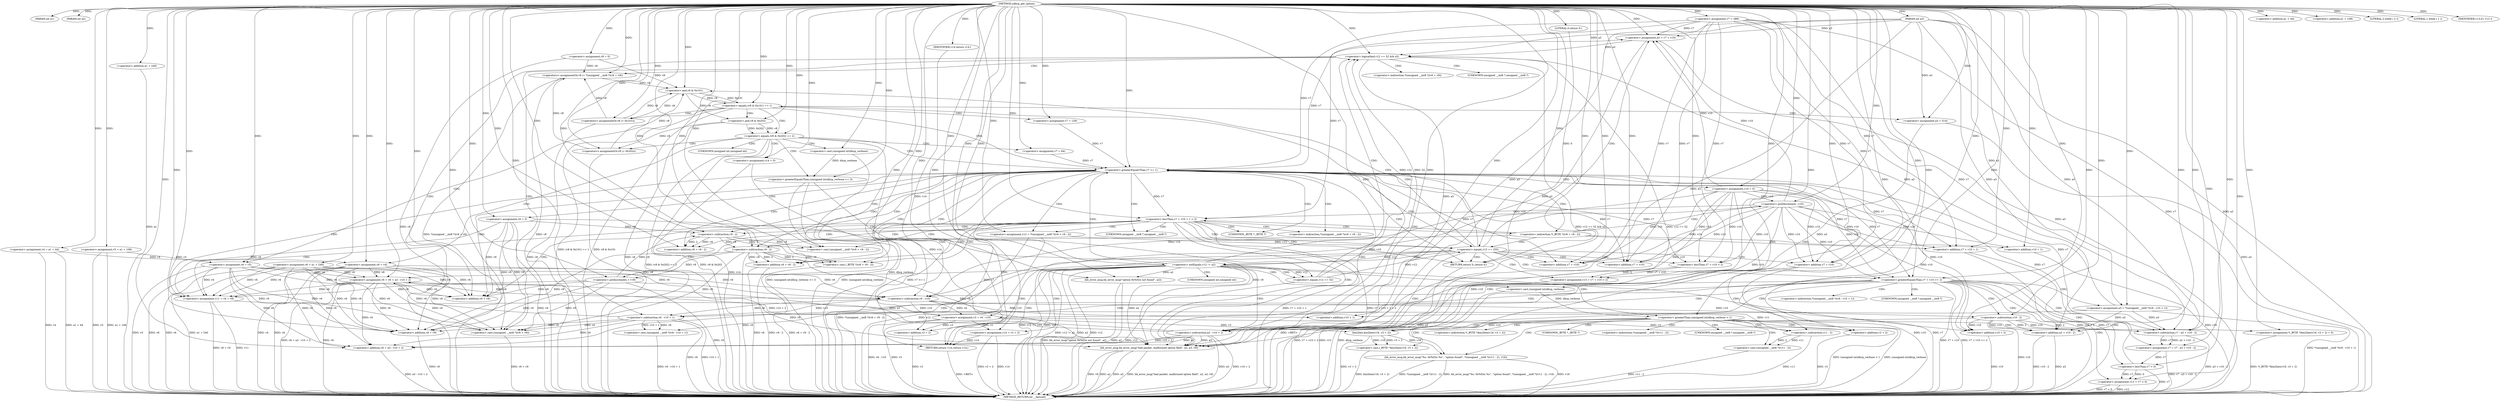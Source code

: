 digraph udhcp_get_option {  
"1000114" [label = "(METHOD,udhcp_get_option)" ]
"1000387" [label = "(METHOD_RETURN,int __fastcall)" ]
"1000115" [label = "(PARAM,int a1)" ]
"1000116" [label = "(PARAM,int a2)" ]
"1000117" [label = "(PARAM,int a3)" ]
"1000132" [label = "(<operator>.assignment,v4 = a1 + 44)" ]
"1000134" [label = "(<operator>.addition,a1 + 44)" ]
"1000137" [label = "(<operator>.assignment,v5 = a1 + 108)" ]
"1000139" [label = "(<operator>.addition,a1 + 108)" ]
"1000142" [label = "(<operator>.assignment,v6 = a1 + 240)" ]
"1000144" [label = "(<operator>.addition,a1 + 240)" ]
"1000147" [label = "(<operator>.assignment,v7 = 388)" ]
"1000150" [label = "(<operator>.assignment,v8 = 0)" ]
"1000154" [label = "(LITERAL,2,while ( 2 ))" ]
"1000156" [label = "(<operator>.assignment,v9 = 2)" ]
"1000159" [label = "(<operator>.assignment,v10 = 0)" ]
"1000163" [label = "(LITERAL,1,while ( 1 ))" ]
"1000165" [label = "(<operator>.assignment,v11 = v6 + v9)" ]
"1000167" [label = "(<operator>.addition,v6 + v9)" ]
"1000170" [label = "(<operator>.assignment,v12 = *(unsigned __int8 *)(v6 + v9 - 2))" ]
"1000173" [label = "(<operator>.cast,(unsigned __int8 *)(v6 + v9 - 2))" ]
"1000175" [label = "(<operator>.addition,v6 + v9 - 2)" ]
"1000177" [label = "(<operator>.subtraction,v9 - 2)" ]
"1000182" [label = "(<operator>.cast,(_BYTE *)(v6 + v9 - 2))" ]
"1000184" [label = "(<operator>.addition,v6 + v9 - 2)" ]
"1000186" [label = "(<operator>.subtraction,v9 - 2)" ]
"1000190" [label = "(<operator>.preDecrement,--v10)" ]
"1000192" [label = "(<operator>.preIncrement,++v9)" ]
"1000195" [label = "(<operator>.lessThan,v7 + v10 + 1 < 2)" ]
"1000196" [label = "(<operator>.addition,v7 + v10 + 1)" ]
"1000198" [label = "(<operator>.addition,v10 + 1)" ]
"1000204" [label = "(<operator>.equals,v12 == 255)" ]
"1000209" [label = "(<operator>.equals,(v8 & 0x101) == 1)" ]
"1000210" [label = "(<operator>.and,v8 & 0x101)" ]
"1000215" [label = "(<operators>.assignmentOr,v8 |= 0x101u)" ]
"1000218" [label = "(<operator>.assignment,v7 = 128)" ]
"1000221" [label = "(<operator>.assignment,v6 = v5)" ]
"1000225" [label = "(<operator>.assignment,a3 = 514)" ]
"1000229" [label = "(<operator>.equals,(v8 & 0x202) == 2)" ]
"1000230" [label = "(<operator>.and,v8 & 0x202)" ]
"1000235" [label = "(<operators>.assignmentOr,v8 |= 0x202u)" ]
"1000238" [label = "(<operator>.assignment,v7 = 64)" ]
"1000241" [label = "(<operator>.assignment,v6 = v4)" ]
"1000245" [label = "(<operator>.assignment,v14 = 0)" ]
"1000249" [label = "(<operator>.greaterEqualsThan,(unsigned int)dhcp_verbose >= 3)" ]
"1000250" [label = "(<operator>.cast,(unsigned int)dhcp_verbose)" ]
"1000254" [label = "(bb_error_msg,bb_error_msg(\"option 0x%02x not found\", a2))" ]
"1000259" [label = "(<operator>.assignment,a3 = v7 + v10)" ]
"1000261" [label = "(<operator>.addition,v7 + v10)" ]
"1000264" [label = "(<operator>.assignment,v13 = v7 + v10 < 2)" ]
"1000266" [label = "(<operator>.lessThan,v7 + v10 < 2)" ]
"1000267" [label = "(<operator>.addition,v7 + v10)" ]
"1000272" [label = "(<operator>.greaterEqualsThan,v7 + v10 >= 2)" ]
"1000273" [label = "(<operator>.addition,v7 + v10)" ]
"1000278" [label = "(<operator>.assignment,v3 = v6 - v10)" ]
"1000280" [label = "(<operator>.subtraction,v6 - v10)" ]
"1000283" [label = "(<operator>.assignment,a3 = *(unsigned __int8 *)(v6 - v10 + 1))" ]
"1000286" [label = "(<operator>.cast,(unsigned __int8 *)(v6 - v10 + 1))" ]
"1000288" [label = "(<operator>.subtraction,v6 - v10 + 1)" ]
"1000290" [label = "(<operator>.addition,v10 + 1)" ]
"1000293" [label = "(<operator>.assignment,v7 = v7 - a3 + v10 - 2)" ]
"1000295" [label = "(<operator>.subtraction,v7 - a3 + v10 - 2)" ]
"1000297" [label = "(<operator>.addition,a3 + v10 - 2)" ]
"1000299" [label = "(<operator>.subtraction,v10 - 2)" ]
"1000302" [label = "(<operator>.assignment,v13 = v7 < 0)" ]
"1000304" [label = "(<operator>.lessThan,v7 < 0)" ]
"1000308" [label = "(IDENTIFIER,v13,if ( v13 ))" ]
"1000311" [label = "(bb_error_msg,bb_error_msg(\"bad packet, malformed option field\", a2, a3, v9))" ]
"1000316" [label = "(RETURN,return 0;,return 0;)" ]
"1000317" [label = "(LITERAL,0,return 0;)" ]
"1000319" [label = "(<operator>.notEquals,v12 != a2)" ]
"1000324" [label = "(<operator>.logicalAnd,v12 == 52 && a3)" ]
"1000325" [label = "(<operator>.equals,v12 == 52)" ]
"1000329" [label = "(<operators>.assignmentOr,v8 |= *(unsigned __int8 *)(v6 + v9))" ]
"1000332" [label = "(<operator>.cast,(unsigned __int8 *)(v6 + v9))" ]
"1000334" [label = "(<operator>.addition,v6 + v9)" ]
"1000337" [label = "(<operator>.assignment,v6 = v6 + a3 - v10 + 2)" ]
"1000339" [label = "(<operator>.addition,v6 + a3 - v10 + 2)" ]
"1000341" [label = "(<operator>.subtraction,a3 - v10 + 2)" ]
"1000343" [label = "(<operator>.addition,v10 + 2)" ]
"1000348" [label = "(<operator>.greaterEqualsThan,v7 >= 1)" ]
"1000353" [label = "(<operator>.assignment,v14 = v3 + 2)" ]
"1000355" [label = "(<operator>.addition,v3 + 2)" ]
"1000359" [label = "(<operator>.greaterThan,(unsigned int)dhcp_verbose > 1)" ]
"1000360" [label = "(<operator>.cast,(unsigned int)dhcp_verbose)" ]
"1000365" [label = "(<operator>.assignment,*(_BYTE *)bin2hex(v16, v3 + 2) = 0)" ]
"1000367" [label = "(<operator>.cast,(_BYTE *)bin2hex(v16, v3 + 2))" ]
"1000369" [label = "(bin2hex,bin2hex(v16, v3 + 2))" ]
"1000371" [label = "(<operator>.addition,v3 + 2)" ]
"1000375" [label = "(bb_error_msg,bb_error_msg(\"%s: 0x%02x %s\", \"option found\", *(unsigned __int8 *)(v11 - 2), v16))" ]
"1000379" [label = "(<operator>.cast,(unsigned __int8 *)(v11 - 2))" ]
"1000381" [label = "(<operator>.subtraction,v11 - 2)" ]
"1000385" [label = "(RETURN,return v14;,return v14;)" ]
"1000386" [label = "(IDENTIFIER,v14,return v14;)" ]
"1000172" [label = "(<operator>.indirection,*(unsigned __int8 *)(v6 + v9 - 2))" ]
"1000174" [label = "(UNKNOWN,unsigned __int8 *,unsigned __int8 *)" ]
"1000181" [label = "(<operator>.indirection,*(_BYTE *)(v6 + v9 - 2))" ]
"1000183" [label = "(UNKNOWN,_BYTE *,_BYTE *)" ]
"1000251" [label = "(UNKNOWN,unsigned int,unsigned int)" ]
"1000285" [label = "(<operator>.indirection,*(unsigned __int8 *)(v6 - v10 + 1))" ]
"1000287" [label = "(UNKNOWN,unsigned __int8 *,unsigned __int8 *)" ]
"1000331" [label = "(<operator>.indirection,*(unsigned __int8 *)(v6 + v9))" ]
"1000333" [label = "(UNKNOWN,unsigned __int8 *,unsigned __int8 *)" ]
"1000361" [label = "(UNKNOWN,unsigned int,unsigned int)" ]
"1000366" [label = "(<operator>.indirection,*(_BYTE *)bin2hex(v16, v3 + 2))" ]
"1000368" [label = "(UNKNOWN,_BYTE *,_BYTE *)" ]
"1000378" [label = "(<operator>.indirection,*(unsigned __int8 *)(v11 - 2))" ]
"1000380" [label = "(UNKNOWN,unsigned __int8 *,unsigned __int8 *)" ]
  "1000385" -> "1000387"  [ label = "DDG: <RET>"] 
  "1000316" -> "1000387"  [ label = "DDG: <RET>"] 
  "1000259" -> "1000387"  [ label = "DDG: a3"] 
  "1000288" -> "1000387"  [ label = "DDG: v6"] 
  "1000165" -> "1000387"  [ label = "DDG: v6 + v9"] 
  "1000142" -> "1000387"  [ label = "DDG: a1 + 240"] 
  "1000241" -> "1000387"  [ label = "DDG: v4"] 
  "1000142" -> "1000387"  [ label = "DDG: v6"] 
  "1000341" -> "1000387"  [ label = "DDG: a3"] 
  "1000204" -> "1000387"  [ label = "DDG: v12"] 
  "1000293" -> "1000387"  [ label = "DDG: v7 - a3 + v10 - 2"] 
  "1000348" -> "1000387"  [ label = "DDG: v7 >= 1"] 
  "1000117" -> "1000387"  [ label = "DDG: a3"] 
  "1000198" -> "1000387"  [ label = "DDG: v10"] 
  "1000137" -> "1000387"  [ label = "DDG: a1 + 108"] 
  "1000221" -> "1000387"  [ label = "DDG: v5"] 
  "1000324" -> "1000387"  [ label = "DDG: v12 == 52"] 
  "1000165" -> "1000387"  [ label = "DDG: v11"] 
  "1000343" -> "1000387"  [ label = "DDG: v10"] 
  "1000329" -> "1000387"  [ label = "DDG: v8"] 
  "1000319" -> "1000387"  [ label = "DDG: v12 != a2"] 
  "1000319" -> "1000387"  [ label = "DDG: a2"] 
  "1000264" -> "1000387"  [ label = "DDG: v13"] 
  "1000182" -> "1000387"  [ label = "DDG: v6 + v9 - 2"] 
  "1000311" -> "1000387"  [ label = "DDG: a2"] 
  "1000332" -> "1000387"  [ label = "DDG: v6 + v9"] 
  "1000229" -> "1000387"  [ label = "DDG: v8 & 0x202"] 
  "1000245" -> "1000387"  [ label = "DDG: v14"] 
  "1000156" -> "1000387"  [ label = "DDG: v9"] 
  "1000367" -> "1000387"  [ label = "DDG: bin2hex(v16, v3 + 2)"] 
  "1000229" -> "1000387"  [ label = "DDG: (v8 & 0x202) == 2"] 
  "1000288" -> "1000387"  [ label = "DDG: v10 + 1"] 
  "1000254" -> "1000387"  [ label = "DDG: a2"] 
  "1000353" -> "1000387"  [ label = "DDG: v3 + 2"] 
  "1000297" -> "1000387"  [ label = "DDG: a3"] 
  "1000355" -> "1000387"  [ label = "DDG: v3"] 
  "1000381" -> "1000387"  [ label = "DDG: v11"] 
  "1000272" -> "1000387"  [ label = "DDG: v7 + v10 >= 2"] 
  "1000319" -> "1000387"  [ label = "DDG: v12"] 
  "1000375" -> "1000387"  [ label = "DDG: v16"] 
  "1000273" -> "1000387"  [ label = "DDG: v7"] 
  "1000132" -> "1000387"  [ label = "DDG: a1 + 44"] 
  "1000264" -> "1000387"  [ label = "DDG: v7 + v10 < 2"] 
  "1000225" -> "1000387"  [ label = "DDG: a3"] 
  "1000339" -> "1000387"  [ label = "DDG: a3 - v10 + 2"] 
  "1000249" -> "1000387"  [ label = "DDG: (unsigned int)dhcp_verbose"] 
  "1000132" -> "1000387"  [ label = "DDG: v4"] 
  "1000204" -> "1000387"  [ label = "DDG: v12 == 255"] 
  "1000147" -> "1000387"  [ label = "DDG: v7"] 
  "1000235" -> "1000387"  [ label = "DDG: v8"] 
  "1000302" -> "1000387"  [ label = "DDG: v7 < 0"] 
  "1000375" -> "1000387"  [ label = "DDG: *(unsigned __int8 *)(v11 - 2)"] 
  "1000137" -> "1000387"  [ label = "DDG: v5"] 
  "1000184" -> "1000387"  [ label = "DDG: v6"] 
  "1000359" -> "1000387"  [ label = "DDG: (unsigned int)dhcp_verbose > 1"] 
  "1000221" -> "1000387"  [ label = "DDG: v6"] 
  "1000286" -> "1000387"  [ label = "DDG: v6 - v10 + 1"] 
  "1000192" -> "1000387"  [ label = "DDG: v9"] 
  "1000278" -> "1000387"  [ label = "DDG: v3"] 
  "1000311" -> "1000387"  [ label = "DDG: a3"] 
  "1000273" -> "1000387"  [ label = "DDG: v10"] 
  "1000249" -> "1000387"  [ label = "DDG: (unsigned int)dhcp_verbose >= 3"] 
  "1000341" -> "1000387"  [ label = "DDG: v10 + 2"] 
  "1000365" -> "1000387"  [ label = "DDG: *(_BYTE *)bin2hex(v16, v3 + 2)"] 
  "1000302" -> "1000387"  [ label = "DDG: v13"] 
  "1000250" -> "1000387"  [ label = "DDG: dhcp_verbose"] 
  "1000196" -> "1000387"  [ label = "DDG: v10 + 1"] 
  "1000371" -> "1000387"  [ label = "DDG: v3"] 
  "1000348" -> "1000387"  [ label = "DDG: v7"] 
  "1000230" -> "1000387"  [ label = "DDG: v8"] 
  "1000311" -> "1000387"  [ label = "DDG: bb_error_msg(\"bad packet, malformed option field\", a2, a3, v9)"] 
  "1000170" -> "1000387"  [ label = "DDG: v12"] 
  "1000209" -> "1000387"  [ label = "DDG: (v8 & 0x101) == 1"] 
  "1000311" -> "1000387"  [ label = "DDG: v9"] 
  "1000278" -> "1000387"  [ label = "DDG: v6 - v10"] 
  "1000334" -> "1000387"  [ label = "DDG: v9"] 
  "1000299" -> "1000387"  [ label = "DDG: v10"] 
  "1000186" -> "1000387"  [ label = "DDG: v9"] 
  "1000272" -> "1000387"  [ label = "DDG: v7 + v10"] 
  "1000241" -> "1000387"  [ label = "DDG: v6"] 
  "1000195" -> "1000387"  [ label = "DDG: v7 + v10 + 1"] 
  "1000297" -> "1000387"  [ label = "DDG: v10 - 2"] 
  "1000337" -> "1000387"  [ label = "DDG: v6 + a3 - v10 + 2"] 
  "1000353" -> "1000387"  [ label = "DDG: v14"] 
  "1000375" -> "1000387"  [ label = "DDG: bb_error_msg(\"%s: 0x%02x %s\", \"option found\", *(unsigned __int8 *)(v11 - 2), v16)"] 
  "1000144" -> "1000387"  [ label = "DDG: a1"] 
  "1000215" -> "1000387"  [ label = "DDG: v8"] 
  "1000209" -> "1000387"  [ label = "DDG: v8 & 0x101"] 
  "1000304" -> "1000387"  [ label = "DDG: v7"] 
  "1000159" -> "1000387"  [ label = "DDG: v10"] 
  "1000254" -> "1000387"  [ label = "DDG: bb_error_msg(\"option 0x%02x not found\", a2)"] 
  "1000195" -> "1000387"  [ label = "DDG: v7 + v10 + 1 < 2"] 
  "1000325" -> "1000387"  [ label = "DDG: v12"] 
  "1000170" -> "1000387"  [ label = "DDG: *(unsigned __int8 *)(v6 + v9 - 2)"] 
  "1000196" -> "1000387"  [ label = "DDG: v7"] 
  "1000295" -> "1000387"  [ label = "DDG: a3 + v10 - 2"] 
  "1000379" -> "1000387"  [ label = "DDG: v11 - 2"] 
  "1000337" -> "1000387"  [ label = "DDG: v6"] 
  "1000369" -> "1000387"  [ label = "DDG: v3 + 2"] 
  "1000324" -> "1000387"  [ label = "DDG: v12 == 52 && a3"] 
  "1000360" -> "1000387"  [ label = "DDG: dhcp_verbose"] 
  "1000150" -> "1000387"  [ label = "DDG: v8"] 
  "1000184" -> "1000387"  [ label = "DDG: v9 - 2"] 
  "1000283" -> "1000387"  [ label = "DDG: *(unsigned __int8 *)(v6 - v10 + 1)"] 
  "1000359" -> "1000387"  [ label = "DDG: (unsigned int)dhcp_verbose"] 
  "1000329" -> "1000387"  [ label = "DDG: *(unsigned __int8 *)(v6 + v9)"] 
  "1000114" -> "1000115"  [ label = "DDG: "] 
  "1000114" -> "1000116"  [ label = "DDG: "] 
  "1000114" -> "1000117"  [ label = "DDG: "] 
  "1000114" -> "1000132"  [ label = "DDG: "] 
  "1000114" -> "1000134"  [ label = "DDG: "] 
  "1000114" -> "1000137"  [ label = "DDG: "] 
  "1000114" -> "1000139"  [ label = "DDG: "] 
  "1000114" -> "1000142"  [ label = "DDG: "] 
  "1000114" -> "1000144"  [ label = "DDG: "] 
  "1000114" -> "1000147"  [ label = "DDG: "] 
  "1000114" -> "1000150"  [ label = "DDG: "] 
  "1000114" -> "1000154"  [ label = "DDG: "] 
  "1000114" -> "1000156"  [ label = "DDG: "] 
  "1000114" -> "1000159"  [ label = "DDG: "] 
  "1000114" -> "1000163"  [ label = "DDG: "] 
  "1000142" -> "1000165"  [ label = "DDG: v6"] 
  "1000241" -> "1000165"  [ label = "DDG: v6"] 
  "1000337" -> "1000165"  [ label = "DDG: v6"] 
  "1000221" -> "1000165"  [ label = "DDG: v6"] 
  "1000114" -> "1000165"  [ label = "DDG: "] 
  "1000156" -> "1000165"  [ label = "DDG: v9"] 
  "1000192" -> "1000165"  [ label = "DDG: v9"] 
  "1000142" -> "1000167"  [ label = "DDG: v6"] 
  "1000241" -> "1000167"  [ label = "DDG: v6"] 
  "1000337" -> "1000167"  [ label = "DDG: v6"] 
  "1000221" -> "1000167"  [ label = "DDG: v6"] 
  "1000114" -> "1000167"  [ label = "DDG: "] 
  "1000156" -> "1000167"  [ label = "DDG: v9"] 
  "1000192" -> "1000167"  [ label = "DDG: v9"] 
  "1000114" -> "1000170"  [ label = "DDG: "] 
  "1000114" -> "1000173"  [ label = "DDG: "] 
  "1000177" -> "1000173"  [ label = "DDG: v9"] 
  "1000177" -> "1000173"  [ label = "DDG: 2"] 
  "1000114" -> "1000175"  [ label = "DDG: "] 
  "1000177" -> "1000175"  [ label = "DDG: v9"] 
  "1000177" -> "1000175"  [ label = "DDG: 2"] 
  "1000114" -> "1000177"  [ label = "DDG: "] 
  "1000156" -> "1000177"  [ label = "DDG: v9"] 
  "1000192" -> "1000177"  [ label = "DDG: v9"] 
  "1000114" -> "1000182"  [ label = "DDG: "] 
  "1000186" -> "1000182"  [ label = "DDG: v9"] 
  "1000186" -> "1000182"  [ label = "DDG: 2"] 
  "1000114" -> "1000184"  [ label = "DDG: "] 
  "1000186" -> "1000184"  [ label = "DDG: v9"] 
  "1000186" -> "1000184"  [ label = "DDG: 2"] 
  "1000177" -> "1000186"  [ label = "DDG: v9"] 
  "1000114" -> "1000186"  [ label = "DDG: "] 
  "1000159" -> "1000190"  [ label = "DDG: v10"] 
  "1000114" -> "1000190"  [ label = "DDG: "] 
  "1000186" -> "1000192"  [ label = "DDG: v9"] 
  "1000114" -> "1000192"  [ label = "DDG: "] 
  "1000147" -> "1000195"  [ label = "DDG: v7"] 
  "1000348" -> "1000195"  [ label = "DDG: v7"] 
  "1000114" -> "1000195"  [ label = "DDG: "] 
  "1000190" -> "1000195"  [ label = "DDG: v10"] 
  "1000147" -> "1000196"  [ label = "DDG: v7"] 
  "1000348" -> "1000196"  [ label = "DDG: v7"] 
  "1000114" -> "1000196"  [ label = "DDG: "] 
  "1000190" -> "1000196"  [ label = "DDG: v10"] 
  "1000190" -> "1000198"  [ label = "DDG: v10"] 
  "1000114" -> "1000198"  [ label = "DDG: "] 
  "1000170" -> "1000204"  [ label = "DDG: v12"] 
  "1000325" -> "1000204"  [ label = "DDG: v12"] 
  "1000114" -> "1000204"  [ label = "DDG: "] 
  "1000210" -> "1000209"  [ label = "DDG: v8"] 
  "1000210" -> "1000209"  [ label = "DDG: 0x101"] 
  "1000329" -> "1000210"  [ label = "DDG: v8"] 
  "1000235" -> "1000210"  [ label = "DDG: v8"] 
  "1000215" -> "1000210"  [ label = "DDG: v8"] 
  "1000150" -> "1000210"  [ label = "DDG: v8"] 
  "1000114" -> "1000210"  [ label = "DDG: "] 
  "1000114" -> "1000209"  [ label = "DDG: "] 
  "1000114" -> "1000215"  [ label = "DDG: "] 
  "1000210" -> "1000215"  [ label = "DDG: v8"] 
  "1000114" -> "1000218"  [ label = "DDG: "] 
  "1000137" -> "1000221"  [ label = "DDG: v5"] 
  "1000114" -> "1000221"  [ label = "DDG: "] 
  "1000114" -> "1000225"  [ label = "DDG: "] 
  "1000117" -> "1000225"  [ label = "DDG: a3"] 
  "1000230" -> "1000229"  [ label = "DDG: v8"] 
  "1000230" -> "1000229"  [ label = "DDG: 0x202"] 
  "1000210" -> "1000230"  [ label = "DDG: v8"] 
  "1000114" -> "1000230"  [ label = "DDG: "] 
  "1000114" -> "1000229"  [ label = "DDG: "] 
  "1000114" -> "1000235"  [ label = "DDG: "] 
  "1000230" -> "1000235"  [ label = "DDG: v8"] 
  "1000114" -> "1000238"  [ label = "DDG: "] 
  "1000132" -> "1000241"  [ label = "DDG: v4"] 
  "1000114" -> "1000241"  [ label = "DDG: "] 
  "1000114" -> "1000245"  [ label = "DDG: "] 
  "1000250" -> "1000249"  [ label = "DDG: dhcp_verbose"] 
  "1000114" -> "1000250"  [ label = "DDG: "] 
  "1000114" -> "1000249"  [ label = "DDG: "] 
  "1000114" -> "1000254"  [ label = "DDG: "] 
  "1000319" -> "1000254"  [ label = "DDG: a2"] 
  "1000147" -> "1000259"  [ label = "DDG: v7"] 
  "1000348" -> "1000259"  [ label = "DDG: v7"] 
  "1000114" -> "1000259"  [ label = "DDG: "] 
  "1000159" -> "1000259"  [ label = "DDG: v10"] 
  "1000190" -> "1000259"  [ label = "DDG: v10"] 
  "1000117" -> "1000259"  [ label = "DDG: a3"] 
  "1000147" -> "1000261"  [ label = "DDG: v7"] 
  "1000348" -> "1000261"  [ label = "DDG: v7"] 
  "1000114" -> "1000261"  [ label = "DDG: "] 
  "1000159" -> "1000261"  [ label = "DDG: v10"] 
  "1000190" -> "1000261"  [ label = "DDG: v10"] 
  "1000266" -> "1000264"  [ label = "DDG: v7 + v10"] 
  "1000266" -> "1000264"  [ label = "DDG: 2"] 
  "1000114" -> "1000264"  [ label = "DDG: "] 
  "1000114" -> "1000266"  [ label = "DDG: "] 
  "1000147" -> "1000266"  [ label = "DDG: v7"] 
  "1000348" -> "1000266"  [ label = "DDG: v7"] 
  "1000159" -> "1000266"  [ label = "DDG: v10"] 
  "1000190" -> "1000266"  [ label = "DDG: v10"] 
  "1000114" -> "1000267"  [ label = "DDG: "] 
  "1000147" -> "1000267"  [ label = "DDG: v7"] 
  "1000348" -> "1000267"  [ label = "DDG: v7"] 
  "1000159" -> "1000267"  [ label = "DDG: v10"] 
  "1000190" -> "1000267"  [ label = "DDG: v10"] 
  "1000114" -> "1000272"  [ label = "DDG: "] 
  "1000147" -> "1000272"  [ label = "DDG: v7"] 
  "1000348" -> "1000272"  [ label = "DDG: v7"] 
  "1000159" -> "1000272"  [ label = "DDG: v10"] 
  "1000190" -> "1000272"  [ label = "DDG: v10"] 
  "1000114" -> "1000273"  [ label = "DDG: "] 
  "1000147" -> "1000273"  [ label = "DDG: v7"] 
  "1000348" -> "1000273"  [ label = "DDG: v7"] 
  "1000159" -> "1000273"  [ label = "DDG: v10"] 
  "1000190" -> "1000273"  [ label = "DDG: v10"] 
  "1000280" -> "1000278"  [ label = "DDG: v6"] 
  "1000280" -> "1000278"  [ label = "DDG: v10"] 
  "1000114" -> "1000278"  [ label = "DDG: "] 
  "1000142" -> "1000280"  [ label = "DDG: v6"] 
  "1000241" -> "1000280"  [ label = "DDG: v6"] 
  "1000337" -> "1000280"  [ label = "DDG: v6"] 
  "1000221" -> "1000280"  [ label = "DDG: v6"] 
  "1000114" -> "1000280"  [ label = "DDG: "] 
  "1000159" -> "1000280"  [ label = "DDG: v10"] 
  "1000190" -> "1000280"  [ label = "DDG: v10"] 
  "1000117" -> "1000283"  [ label = "DDG: a3"] 
  "1000114" -> "1000283"  [ label = "DDG: "] 
  "1000288" -> "1000286"  [ label = "DDG: v6"] 
  "1000288" -> "1000286"  [ label = "DDG: v10 + 1"] 
  "1000280" -> "1000288"  [ label = "DDG: v6"] 
  "1000114" -> "1000288"  [ label = "DDG: "] 
  "1000280" -> "1000288"  [ label = "DDG: v10"] 
  "1000280" -> "1000290"  [ label = "DDG: v10"] 
  "1000114" -> "1000290"  [ label = "DDG: "] 
  "1000295" -> "1000293"  [ label = "DDG: v7"] 
  "1000295" -> "1000293"  [ label = "DDG: a3 + v10 - 2"] 
  "1000114" -> "1000293"  [ label = "DDG: "] 
  "1000114" -> "1000295"  [ label = "DDG: "] 
  "1000147" -> "1000295"  [ label = "DDG: v7"] 
  "1000348" -> "1000295"  [ label = "DDG: v7"] 
  "1000283" -> "1000295"  [ label = "DDG: a3"] 
  "1000117" -> "1000295"  [ label = "DDG: a3"] 
  "1000299" -> "1000295"  [ label = "DDG: v10"] 
  "1000299" -> "1000295"  [ label = "DDG: 2"] 
  "1000283" -> "1000297"  [ label = "DDG: a3"] 
  "1000117" -> "1000297"  [ label = "DDG: a3"] 
  "1000114" -> "1000297"  [ label = "DDG: "] 
  "1000299" -> "1000297"  [ label = "DDG: v10"] 
  "1000299" -> "1000297"  [ label = "DDG: 2"] 
  "1000114" -> "1000299"  [ label = "DDG: "] 
  "1000280" -> "1000299"  [ label = "DDG: v10"] 
  "1000304" -> "1000302"  [ label = "DDG: v7"] 
  "1000304" -> "1000302"  [ label = "DDG: 0"] 
  "1000114" -> "1000302"  [ label = "DDG: "] 
  "1000293" -> "1000304"  [ label = "DDG: v7"] 
  "1000114" -> "1000304"  [ label = "DDG: "] 
  "1000114" -> "1000308"  [ label = "DDG: "] 
  "1000114" -> "1000311"  [ label = "DDG: "] 
  "1000319" -> "1000311"  [ label = "DDG: a2"] 
  "1000259" -> "1000311"  [ label = "DDG: a3"] 
  "1000341" -> "1000311"  [ label = "DDG: a3"] 
  "1000225" -> "1000311"  [ label = "DDG: a3"] 
  "1000117" -> "1000311"  [ label = "DDG: a3"] 
  "1000283" -> "1000311"  [ label = "DDG: a3"] 
  "1000156" -> "1000311"  [ label = "DDG: v9"] 
  "1000192" -> "1000311"  [ label = "DDG: v9"] 
  "1000186" -> "1000311"  [ label = "DDG: v9"] 
  "1000317" -> "1000316"  [ label = "DDG: 0"] 
  "1000114" -> "1000316"  [ label = "DDG: "] 
  "1000114" -> "1000317"  [ label = "DDG: "] 
  "1000204" -> "1000319"  [ label = "DDG: v12"] 
  "1000114" -> "1000319"  [ label = "DDG: "] 
  "1000325" -> "1000324"  [ label = "DDG: v12"] 
  "1000325" -> "1000324"  [ label = "DDG: 52"] 
  "1000319" -> "1000325"  [ label = "DDG: v12"] 
  "1000114" -> "1000325"  [ label = "DDG: "] 
  "1000259" -> "1000324"  [ label = "DDG: a3"] 
  "1000117" -> "1000324"  [ label = "DDG: a3"] 
  "1000114" -> "1000324"  [ label = "DDG: "] 
  "1000283" -> "1000324"  [ label = "DDG: a3"] 
  "1000235" -> "1000329"  [ label = "DDG: v8"] 
  "1000215" -> "1000329"  [ label = "DDG: v8"] 
  "1000150" -> "1000329"  [ label = "DDG: v8"] 
  "1000114" -> "1000329"  [ label = "DDG: "] 
  "1000288" -> "1000332"  [ label = "DDG: v6"] 
  "1000142" -> "1000332"  [ label = "DDG: v6"] 
  "1000241" -> "1000332"  [ label = "DDG: v6"] 
  "1000337" -> "1000332"  [ label = "DDG: v6"] 
  "1000221" -> "1000332"  [ label = "DDG: v6"] 
  "1000114" -> "1000332"  [ label = "DDG: "] 
  "1000156" -> "1000332"  [ label = "DDG: v9"] 
  "1000192" -> "1000332"  [ label = "DDG: v9"] 
  "1000186" -> "1000332"  [ label = "DDG: v9"] 
  "1000288" -> "1000334"  [ label = "DDG: v6"] 
  "1000142" -> "1000334"  [ label = "DDG: v6"] 
  "1000241" -> "1000334"  [ label = "DDG: v6"] 
  "1000337" -> "1000334"  [ label = "DDG: v6"] 
  "1000221" -> "1000334"  [ label = "DDG: v6"] 
  "1000114" -> "1000334"  [ label = "DDG: "] 
  "1000156" -> "1000334"  [ label = "DDG: v9"] 
  "1000192" -> "1000334"  [ label = "DDG: v9"] 
  "1000186" -> "1000334"  [ label = "DDG: v9"] 
  "1000288" -> "1000337"  [ label = "DDG: v6"] 
  "1000142" -> "1000337"  [ label = "DDG: v6"] 
  "1000241" -> "1000337"  [ label = "DDG: v6"] 
  "1000221" -> "1000337"  [ label = "DDG: v6"] 
  "1000114" -> "1000337"  [ label = "DDG: "] 
  "1000341" -> "1000337"  [ label = "DDG: a3"] 
  "1000341" -> "1000337"  [ label = "DDG: v10 + 2"] 
  "1000288" -> "1000339"  [ label = "DDG: v6"] 
  "1000142" -> "1000339"  [ label = "DDG: v6"] 
  "1000241" -> "1000339"  [ label = "DDG: v6"] 
  "1000337" -> "1000339"  [ label = "DDG: v6"] 
  "1000221" -> "1000339"  [ label = "DDG: v6"] 
  "1000114" -> "1000339"  [ label = "DDG: "] 
  "1000341" -> "1000339"  [ label = "DDG: a3"] 
  "1000341" -> "1000339"  [ label = "DDG: v10 + 2"] 
  "1000324" -> "1000341"  [ label = "DDG: a3"] 
  "1000117" -> "1000341"  [ label = "DDG: a3"] 
  "1000114" -> "1000341"  [ label = "DDG: "] 
  "1000299" -> "1000341"  [ label = "DDG: v10"] 
  "1000159" -> "1000341"  [ label = "DDG: v10"] 
  "1000190" -> "1000341"  [ label = "DDG: v10"] 
  "1000299" -> "1000343"  [ label = "DDG: v10"] 
  "1000114" -> "1000343"  [ label = "DDG: "] 
  "1000159" -> "1000343"  [ label = "DDG: v10"] 
  "1000190" -> "1000343"  [ label = "DDG: v10"] 
  "1000238" -> "1000348"  [ label = "DDG: v7"] 
  "1000304" -> "1000348"  [ label = "DDG: v7"] 
  "1000218" -> "1000348"  [ label = "DDG: v7"] 
  "1000114" -> "1000348"  [ label = "DDG: "] 
  "1000147" -> "1000348"  [ label = "DDG: v7"] 
  "1000278" -> "1000353"  [ label = "DDG: v3"] 
  "1000114" -> "1000353"  [ label = "DDG: "] 
  "1000278" -> "1000355"  [ label = "DDG: v3"] 
  "1000114" -> "1000355"  [ label = "DDG: "] 
  "1000360" -> "1000359"  [ label = "DDG: dhcp_verbose"] 
  "1000114" -> "1000360"  [ label = "DDG: "] 
  "1000114" -> "1000359"  [ label = "DDG: "] 
  "1000114" -> "1000365"  [ label = "DDG: "] 
  "1000369" -> "1000367"  [ label = "DDG: v16"] 
  "1000369" -> "1000367"  [ label = "DDG: v3 + 2"] 
  "1000114" -> "1000369"  [ label = "DDG: "] 
  "1000278" -> "1000369"  [ label = "DDG: v3"] 
  "1000114" -> "1000371"  [ label = "DDG: "] 
  "1000278" -> "1000371"  [ label = "DDG: v3"] 
  "1000114" -> "1000375"  [ label = "DDG: "] 
  "1000381" -> "1000379"  [ label = "DDG: v11"] 
  "1000381" -> "1000379"  [ label = "DDG: 2"] 
  "1000165" -> "1000381"  [ label = "DDG: v11"] 
  "1000114" -> "1000381"  [ label = "DDG: "] 
  "1000369" -> "1000375"  [ label = "DDG: v16"] 
  "1000386" -> "1000385"  [ label = "DDG: v14"] 
  "1000245" -> "1000385"  [ label = "DDG: v14"] 
  "1000353" -> "1000385"  [ label = "DDG: v14"] 
  "1000114" -> "1000386"  [ label = "DDG: "] 
  "1000181" -> "1000192"  [ label = "CDG: "] 
  "1000181" -> "1000190"  [ label = "CDG: "] 
  "1000181" -> "1000198"  [ label = "CDG: "] 
  "1000181" -> "1000196"  [ label = "CDG: "] 
  "1000181" -> "1000195"  [ label = "CDG: "] 
  "1000181" -> "1000204"  [ label = "CDG: "] 
  "1000195" -> "1000316"  [ label = "CDG: "] 
  "1000195" -> "1000311"  [ label = "CDG: "] 
  "1000195" -> "1000175"  [ label = "CDG: "] 
  "1000195" -> "1000174"  [ label = "CDG: "] 
  "1000195" -> "1000173"  [ label = "CDG: "] 
  "1000195" -> "1000172"  [ label = "CDG: "] 
  "1000195" -> "1000170"  [ label = "CDG: "] 
  "1000195" -> "1000167"  [ label = "CDG: "] 
  "1000195" -> "1000165"  [ label = "CDG: "] 
  "1000195" -> "1000186"  [ label = "CDG: "] 
  "1000195" -> "1000184"  [ label = "CDG: "] 
  "1000195" -> "1000183"  [ label = "CDG: "] 
  "1000195" -> "1000182"  [ label = "CDG: "] 
  "1000195" -> "1000181"  [ label = "CDG: "] 
  "1000195" -> "1000177"  [ label = "CDG: "] 
  "1000195" -> "1000204"  [ label = "CDG: "] 
  "1000204" -> "1000210"  [ label = "CDG: "] 
  "1000204" -> "1000209"  [ label = "CDG: "] 
  "1000204" -> "1000272"  [ label = "CDG: "] 
  "1000204" -> "1000267"  [ label = "CDG: "] 
  "1000204" -> "1000266"  [ label = "CDG: "] 
  "1000204" -> "1000264"  [ label = "CDG: "] 
  "1000204" -> "1000261"  [ label = "CDG: "] 
  "1000204" -> "1000259"  [ label = "CDG: "] 
  "1000204" -> "1000273"  [ label = "CDG: "] 
  "1000204" -> "1000319"  [ label = "CDG: "] 
  "1000204" -> "1000316"  [ label = "CDG: "] 
  "1000204" -> "1000311"  [ label = "CDG: "] 
  "1000209" -> "1000221"  [ label = "CDG: "] 
  "1000209" -> "1000218"  [ label = "CDG: "] 
  "1000209" -> "1000215"  [ label = "CDG: "] 
  "1000209" -> "1000230"  [ label = "CDG: "] 
  "1000209" -> "1000229"  [ label = "CDG: "] 
  "1000209" -> "1000225"  [ label = "CDG: "] 
  "1000209" -> "1000348"  [ label = "CDG: "] 
  "1000229" -> "1000238"  [ label = "CDG: "] 
  "1000229" -> "1000235"  [ label = "CDG: "] 
  "1000229" -> "1000251"  [ label = "CDG: "] 
  "1000229" -> "1000250"  [ label = "CDG: "] 
  "1000229" -> "1000249"  [ label = "CDG: "] 
  "1000229" -> "1000245"  [ label = "CDG: "] 
  "1000229" -> "1000241"  [ label = "CDG: "] 
  "1000229" -> "1000348"  [ label = "CDG: "] 
  "1000229" -> "1000385"  [ label = "CDG: "] 
  "1000249" -> "1000254"  [ label = "CDG: "] 
  "1000272" -> "1000288"  [ label = "CDG: "] 
  "1000272" -> "1000287"  [ label = "CDG: "] 
  "1000272" -> "1000286"  [ label = "CDG: "] 
  "1000272" -> "1000285"  [ label = "CDG: "] 
  "1000272" -> "1000283"  [ label = "CDG: "] 
  "1000272" -> "1000280"  [ label = "CDG: "] 
  "1000272" -> "1000278"  [ label = "CDG: "] 
  "1000272" -> "1000304"  [ label = "CDG: "] 
  "1000272" -> "1000302"  [ label = "CDG: "] 
  "1000272" -> "1000299"  [ label = "CDG: "] 
  "1000272" -> "1000297"  [ label = "CDG: "] 
  "1000272" -> "1000295"  [ label = "CDG: "] 
  "1000272" -> "1000293"  [ label = "CDG: "] 
  "1000272" -> "1000290"  [ label = "CDG: "] 
  "1000319" -> "1000325"  [ label = "CDG: "] 
  "1000319" -> "1000324"  [ label = "CDG: "] 
  "1000319" -> "1000348"  [ label = "CDG: "] 
  "1000319" -> "1000343"  [ label = "CDG: "] 
  "1000319" -> "1000341"  [ label = "CDG: "] 
  "1000319" -> "1000339"  [ label = "CDG: "] 
  "1000319" -> "1000337"  [ label = "CDG: "] 
  "1000319" -> "1000361"  [ label = "CDG: "] 
  "1000319" -> "1000360"  [ label = "CDG: "] 
  "1000319" -> "1000359"  [ label = "CDG: "] 
  "1000319" -> "1000355"  [ label = "CDG: "] 
  "1000319" -> "1000353"  [ label = "CDG: "] 
  "1000319" -> "1000385"  [ label = "CDG: "] 
  "1000324" -> "1000334"  [ label = "CDG: "] 
  "1000324" -> "1000333"  [ label = "CDG: "] 
  "1000324" -> "1000332"  [ label = "CDG: "] 
  "1000324" -> "1000331"  [ label = "CDG: "] 
  "1000324" -> "1000329"  [ label = "CDG: "] 
  "1000348" -> "1000316"  [ label = "CDG: "] 
  "1000348" -> "1000311"  [ label = "CDG: "] 
  "1000348" -> "1000159"  [ label = "CDG: "] 
  "1000348" -> "1000156"  [ label = "CDG: "] 
  "1000348" -> "1000175"  [ label = "CDG: "] 
  "1000348" -> "1000174"  [ label = "CDG: "] 
  "1000348" -> "1000173"  [ label = "CDG: "] 
  "1000348" -> "1000172"  [ label = "CDG: "] 
  "1000348" -> "1000170"  [ label = "CDG: "] 
  "1000348" -> "1000167"  [ label = "CDG: "] 
  "1000348" -> "1000165"  [ label = "CDG: "] 
  "1000348" -> "1000186"  [ label = "CDG: "] 
  "1000348" -> "1000184"  [ label = "CDG: "] 
  "1000348" -> "1000183"  [ label = "CDG: "] 
  "1000348" -> "1000182"  [ label = "CDG: "] 
  "1000348" -> "1000181"  [ label = "CDG: "] 
  "1000348" -> "1000177"  [ label = "CDG: "] 
  "1000348" -> "1000204"  [ label = "CDG: "] 
  "1000359" -> "1000368"  [ label = "CDG: "] 
  "1000359" -> "1000367"  [ label = "CDG: "] 
  "1000359" -> "1000366"  [ label = "CDG: "] 
  "1000359" -> "1000365"  [ label = "CDG: "] 
  "1000359" -> "1000381"  [ label = "CDG: "] 
  "1000359" -> "1000380"  [ label = "CDG: "] 
  "1000359" -> "1000379"  [ label = "CDG: "] 
  "1000359" -> "1000378"  [ label = "CDG: "] 
  "1000359" -> "1000375"  [ label = "CDG: "] 
  "1000359" -> "1000371"  [ label = "CDG: "] 
  "1000359" -> "1000369"  [ label = "CDG: "] 
}
